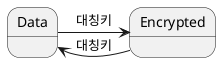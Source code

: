 ```plantuml
@startuml
state Data
state Encrypted

Data -> Encrypted : 대칭키
Encrypted -> Data : 대칭키
@enduml
```